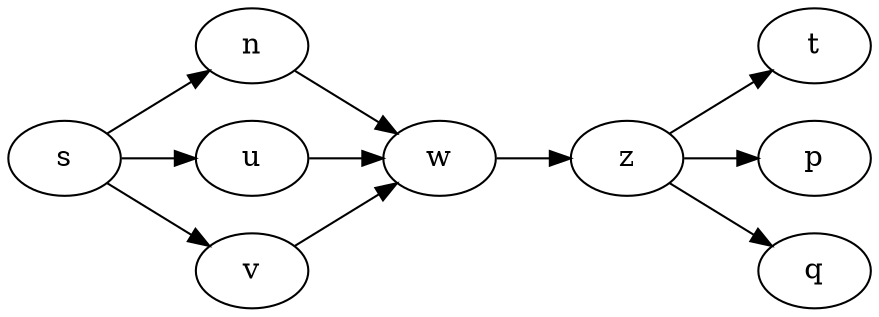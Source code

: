 digraph G {
	rankdir = LR
	s -> n;
	s -> u;
	s -> v;
	n -> w;
	u -> w;
	v -> w;
	w -> z;
	z -> t;
	z -> p;
	z -> q;
}
